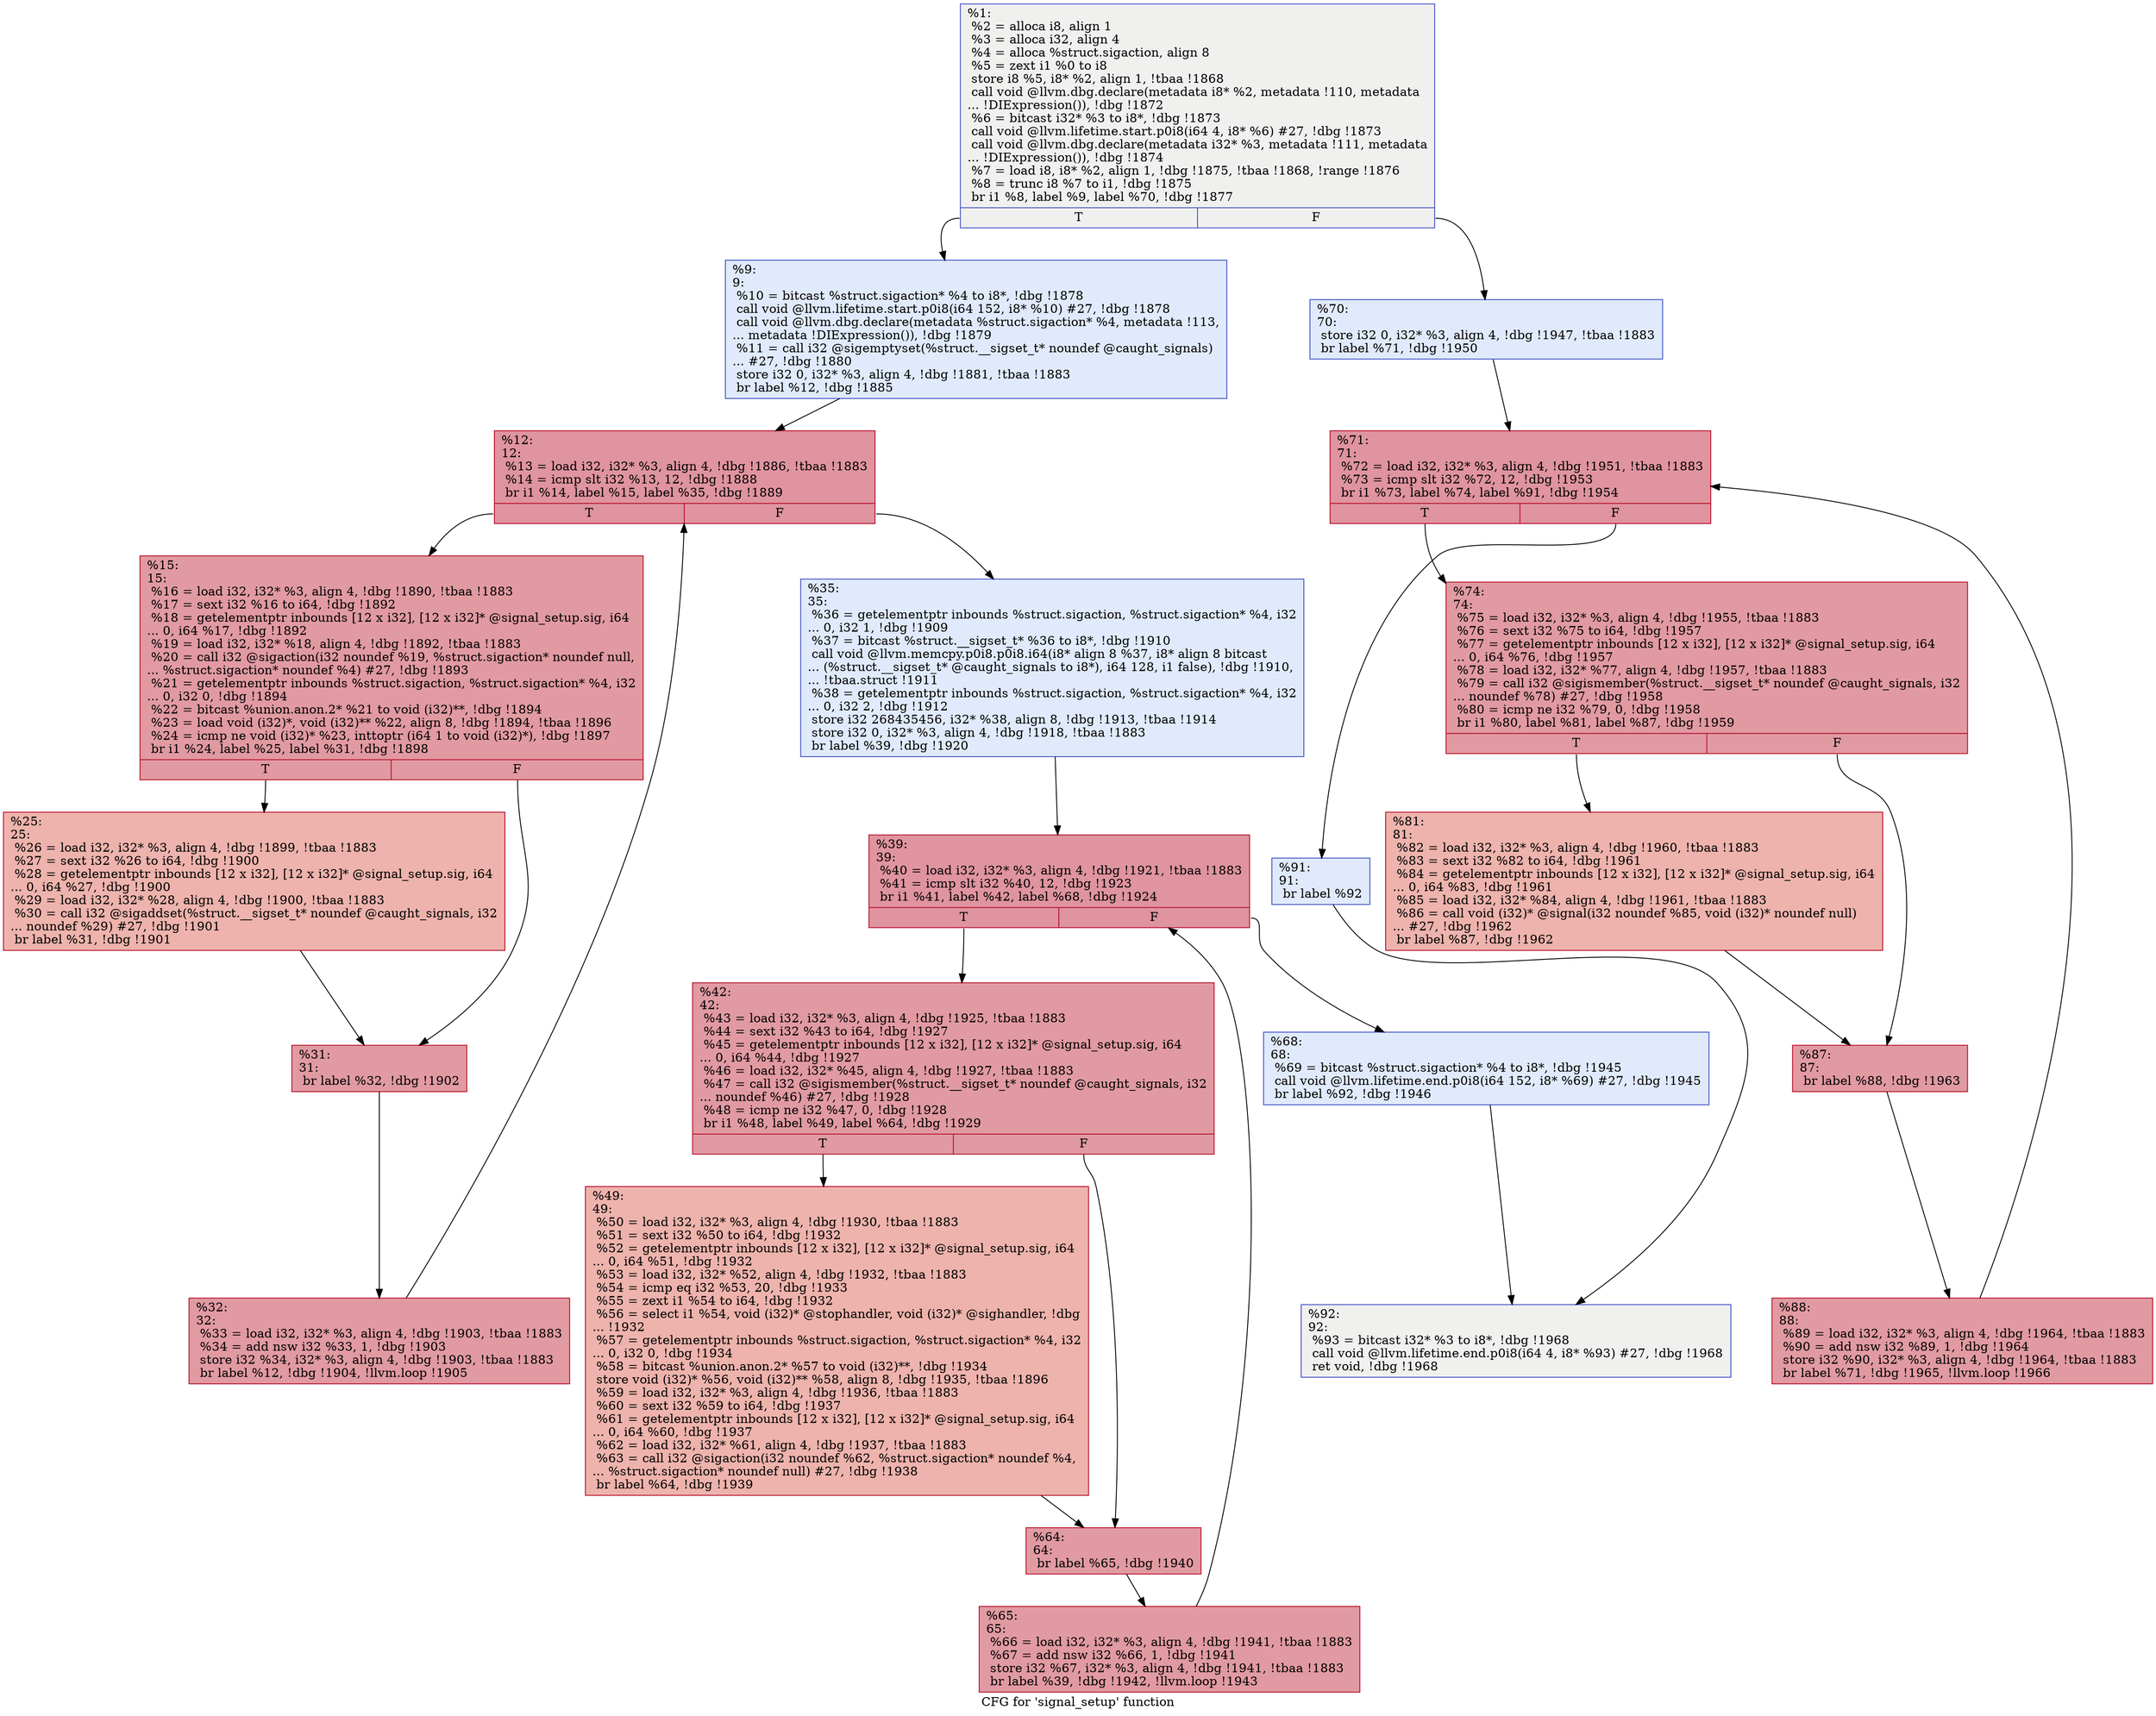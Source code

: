 digraph "CFG for 'signal_setup' function" {
	label="CFG for 'signal_setup' function";

	Node0x1feac60 [shape=record,color="#3d50c3ff", style=filled, fillcolor="#dedcdb70",label="{%1:\l  %2 = alloca i8, align 1\l  %3 = alloca i32, align 4\l  %4 = alloca %struct.sigaction, align 8\l  %5 = zext i1 %0 to i8\l  store i8 %5, i8* %2, align 1, !tbaa !1868\l  call void @llvm.dbg.declare(metadata i8* %2, metadata !110, metadata\l... !DIExpression()), !dbg !1872\l  %6 = bitcast i32* %3 to i8*, !dbg !1873\l  call void @llvm.lifetime.start.p0i8(i64 4, i8* %6) #27, !dbg !1873\l  call void @llvm.dbg.declare(metadata i32* %3, metadata !111, metadata\l... !DIExpression()), !dbg !1874\l  %7 = load i8, i8* %2, align 1, !dbg !1875, !tbaa !1868, !range !1876\l  %8 = trunc i8 %7 to i1, !dbg !1875\l  br i1 %8, label %9, label %70, !dbg !1877\l|{<s0>T|<s1>F}}"];
	Node0x1feac60:s0 -> Node0x1fead70;
	Node0x1feac60:s1 -> Node0x1feb180;
	Node0x1fead70 [shape=record,color="#3d50c3ff", style=filled, fillcolor="#b9d0f970",label="{%9:\l9:                                                \l  %10 = bitcast %struct.sigaction* %4 to i8*, !dbg !1878\l  call void @llvm.lifetime.start.p0i8(i64 152, i8* %10) #27, !dbg !1878\l  call void @llvm.dbg.declare(metadata %struct.sigaction* %4, metadata !113,\l... metadata !DIExpression()), !dbg !1879\l  %11 = call i32 @sigemptyset(%struct.__sigset_t* noundef @caught_signals)\l... #27, !dbg !1880\l  store i32 0, i32* %3, align 4, !dbg !1881, !tbaa !1883\l  br label %12, !dbg !1885\l}"];
	Node0x1fead70 -> Node0x1feadc0;
	Node0x1feadc0 [shape=record,color="#b70d28ff", style=filled, fillcolor="#b70d2870",label="{%12:\l12:                                               \l  %13 = load i32, i32* %3, align 4, !dbg !1886, !tbaa !1883\l  %14 = icmp slt i32 %13, 12, !dbg !1888\l  br i1 %14, label %15, label %35, !dbg !1889\l|{<s0>T|<s1>F}}"];
	Node0x1feadc0:s0 -> Node0x1feae10;
	Node0x1feadc0:s1 -> Node0x1feaf50;
	Node0x1feae10 [shape=record,color="#b70d28ff", style=filled, fillcolor="#bb1b2c70",label="{%15:\l15:                                               \l  %16 = load i32, i32* %3, align 4, !dbg !1890, !tbaa !1883\l  %17 = sext i32 %16 to i64, !dbg !1892\l  %18 = getelementptr inbounds [12 x i32], [12 x i32]* @signal_setup.sig, i64\l... 0, i64 %17, !dbg !1892\l  %19 = load i32, i32* %18, align 4, !dbg !1892, !tbaa !1883\l  %20 = call i32 @sigaction(i32 noundef %19, %struct.sigaction* noundef null,\l... %struct.sigaction* noundef %4) #27, !dbg !1893\l  %21 = getelementptr inbounds %struct.sigaction, %struct.sigaction* %4, i32\l... 0, i32 0, !dbg !1894\l  %22 = bitcast %union.anon.2* %21 to void (i32)**, !dbg !1894\l  %23 = load void (i32)*, void (i32)** %22, align 8, !dbg !1894, !tbaa !1896\l  %24 = icmp ne void (i32)* %23, inttoptr (i64 1 to void (i32)*), !dbg !1897\l  br i1 %24, label %25, label %31, !dbg !1898\l|{<s0>T|<s1>F}}"];
	Node0x1feae10:s0 -> Node0x1feae60;
	Node0x1feae10:s1 -> Node0x1feaeb0;
	Node0x1feae60 [shape=record,color="#b70d28ff", style=filled, fillcolor="#d6524470",label="{%25:\l25:                                               \l  %26 = load i32, i32* %3, align 4, !dbg !1899, !tbaa !1883\l  %27 = sext i32 %26 to i64, !dbg !1900\l  %28 = getelementptr inbounds [12 x i32], [12 x i32]* @signal_setup.sig, i64\l... 0, i64 %27, !dbg !1900\l  %29 = load i32, i32* %28, align 4, !dbg !1900, !tbaa !1883\l  %30 = call i32 @sigaddset(%struct.__sigset_t* noundef @caught_signals, i32\l... noundef %29) #27, !dbg !1901\l  br label %31, !dbg !1901\l}"];
	Node0x1feae60 -> Node0x1feaeb0;
	Node0x1feaeb0 [shape=record,color="#b70d28ff", style=filled, fillcolor="#bb1b2c70",label="{%31:\l31:                                               \l  br label %32, !dbg !1902\l}"];
	Node0x1feaeb0 -> Node0x1feaf00;
	Node0x1feaf00 [shape=record,color="#b70d28ff", style=filled, fillcolor="#bb1b2c70",label="{%32:\l32:                                               \l  %33 = load i32, i32* %3, align 4, !dbg !1903, !tbaa !1883\l  %34 = add nsw i32 %33, 1, !dbg !1903\l  store i32 %34, i32* %3, align 4, !dbg !1903, !tbaa !1883\l  br label %12, !dbg !1904, !llvm.loop !1905\l}"];
	Node0x1feaf00 -> Node0x1feadc0;
	Node0x1feaf50 [shape=record,color="#3d50c3ff", style=filled, fillcolor="#b9d0f970",label="{%35:\l35:                                               \l  %36 = getelementptr inbounds %struct.sigaction, %struct.sigaction* %4, i32\l... 0, i32 1, !dbg !1909\l  %37 = bitcast %struct.__sigset_t* %36 to i8*, !dbg !1910\l  call void @llvm.memcpy.p0i8.p0i8.i64(i8* align 8 %37, i8* align 8 bitcast\l... (%struct.__sigset_t* @caught_signals to i8*), i64 128, i1 false), !dbg !1910,\l... !tbaa.struct !1911\l  %38 = getelementptr inbounds %struct.sigaction, %struct.sigaction* %4, i32\l... 0, i32 2, !dbg !1912\l  store i32 268435456, i32* %38, align 8, !dbg !1913, !tbaa !1914\l  store i32 0, i32* %3, align 4, !dbg !1918, !tbaa !1883\l  br label %39, !dbg !1920\l}"];
	Node0x1feaf50 -> Node0x1feafa0;
	Node0x1feafa0 [shape=record,color="#b70d28ff", style=filled, fillcolor="#b70d2870",label="{%39:\l39:                                               \l  %40 = load i32, i32* %3, align 4, !dbg !1921, !tbaa !1883\l  %41 = icmp slt i32 %40, 12, !dbg !1923\l  br i1 %41, label %42, label %68, !dbg !1924\l|{<s0>T|<s1>F}}"];
	Node0x1feafa0:s0 -> Node0x1feaff0;
	Node0x1feafa0:s1 -> Node0x1feb130;
	Node0x1feaff0 [shape=record,color="#b70d28ff", style=filled, fillcolor="#bb1b2c70",label="{%42:\l42:                                               \l  %43 = load i32, i32* %3, align 4, !dbg !1925, !tbaa !1883\l  %44 = sext i32 %43 to i64, !dbg !1927\l  %45 = getelementptr inbounds [12 x i32], [12 x i32]* @signal_setup.sig, i64\l... 0, i64 %44, !dbg !1927\l  %46 = load i32, i32* %45, align 4, !dbg !1927, !tbaa !1883\l  %47 = call i32 @sigismember(%struct.__sigset_t* noundef @caught_signals, i32\l... noundef %46) #27, !dbg !1928\l  %48 = icmp ne i32 %47, 0, !dbg !1928\l  br i1 %48, label %49, label %64, !dbg !1929\l|{<s0>T|<s1>F}}"];
	Node0x1feaff0:s0 -> Node0x1feb040;
	Node0x1feaff0:s1 -> Node0x1feb090;
	Node0x1feb040 [shape=record,color="#b70d28ff", style=filled, fillcolor="#d6524470",label="{%49:\l49:                                               \l  %50 = load i32, i32* %3, align 4, !dbg !1930, !tbaa !1883\l  %51 = sext i32 %50 to i64, !dbg !1932\l  %52 = getelementptr inbounds [12 x i32], [12 x i32]* @signal_setup.sig, i64\l... 0, i64 %51, !dbg !1932\l  %53 = load i32, i32* %52, align 4, !dbg !1932, !tbaa !1883\l  %54 = icmp eq i32 %53, 20, !dbg !1933\l  %55 = zext i1 %54 to i64, !dbg !1932\l  %56 = select i1 %54, void (i32)* @stophandler, void (i32)* @sighandler, !dbg\l... !1932\l  %57 = getelementptr inbounds %struct.sigaction, %struct.sigaction* %4, i32\l... 0, i32 0, !dbg !1934\l  %58 = bitcast %union.anon.2* %57 to void (i32)**, !dbg !1934\l  store void (i32)* %56, void (i32)** %58, align 8, !dbg !1935, !tbaa !1896\l  %59 = load i32, i32* %3, align 4, !dbg !1936, !tbaa !1883\l  %60 = sext i32 %59 to i64, !dbg !1937\l  %61 = getelementptr inbounds [12 x i32], [12 x i32]* @signal_setup.sig, i64\l... 0, i64 %60, !dbg !1937\l  %62 = load i32, i32* %61, align 4, !dbg !1937, !tbaa !1883\l  %63 = call i32 @sigaction(i32 noundef %62, %struct.sigaction* noundef %4,\l... %struct.sigaction* noundef null) #27, !dbg !1938\l  br label %64, !dbg !1939\l}"];
	Node0x1feb040 -> Node0x1feb090;
	Node0x1feb090 [shape=record,color="#b70d28ff", style=filled, fillcolor="#bb1b2c70",label="{%64:\l64:                                               \l  br label %65, !dbg !1940\l}"];
	Node0x1feb090 -> Node0x1feb0e0;
	Node0x1feb0e0 [shape=record,color="#b70d28ff", style=filled, fillcolor="#bb1b2c70",label="{%65:\l65:                                               \l  %66 = load i32, i32* %3, align 4, !dbg !1941, !tbaa !1883\l  %67 = add nsw i32 %66, 1, !dbg !1941\l  store i32 %67, i32* %3, align 4, !dbg !1941, !tbaa !1883\l  br label %39, !dbg !1942, !llvm.loop !1943\l}"];
	Node0x1feb0e0 -> Node0x1feafa0;
	Node0x1feb130 [shape=record,color="#3d50c3ff", style=filled, fillcolor="#b9d0f970",label="{%68:\l68:                                               \l  %69 = bitcast %struct.sigaction* %4 to i8*, !dbg !1945\l  call void @llvm.lifetime.end.p0i8(i64 152, i8* %69) #27, !dbg !1945\l  br label %92, !dbg !1946\l}"];
	Node0x1feb130 -> Node0x1feb3b0;
	Node0x1feb180 [shape=record,color="#3d50c3ff", style=filled, fillcolor="#b9d0f970",label="{%70:\l70:                                               \l  store i32 0, i32* %3, align 4, !dbg !1947, !tbaa !1883\l  br label %71, !dbg !1950\l}"];
	Node0x1feb180 -> Node0x1feb1d0;
	Node0x1feb1d0 [shape=record,color="#b70d28ff", style=filled, fillcolor="#b70d2870",label="{%71:\l71:                                               \l  %72 = load i32, i32* %3, align 4, !dbg !1951, !tbaa !1883\l  %73 = icmp slt i32 %72, 12, !dbg !1953\l  br i1 %73, label %74, label %91, !dbg !1954\l|{<s0>T|<s1>F}}"];
	Node0x1feb1d0:s0 -> Node0x1feb220;
	Node0x1feb1d0:s1 -> Node0x1feb360;
	Node0x1feb220 [shape=record,color="#b70d28ff", style=filled, fillcolor="#bb1b2c70",label="{%74:\l74:                                               \l  %75 = load i32, i32* %3, align 4, !dbg !1955, !tbaa !1883\l  %76 = sext i32 %75 to i64, !dbg !1957\l  %77 = getelementptr inbounds [12 x i32], [12 x i32]* @signal_setup.sig, i64\l... 0, i64 %76, !dbg !1957\l  %78 = load i32, i32* %77, align 4, !dbg !1957, !tbaa !1883\l  %79 = call i32 @sigismember(%struct.__sigset_t* noundef @caught_signals, i32\l... noundef %78) #27, !dbg !1958\l  %80 = icmp ne i32 %79, 0, !dbg !1958\l  br i1 %80, label %81, label %87, !dbg !1959\l|{<s0>T|<s1>F}}"];
	Node0x1feb220:s0 -> Node0x1feb270;
	Node0x1feb220:s1 -> Node0x1feb2c0;
	Node0x1feb270 [shape=record,color="#b70d28ff", style=filled, fillcolor="#d6524470",label="{%81:\l81:                                               \l  %82 = load i32, i32* %3, align 4, !dbg !1960, !tbaa !1883\l  %83 = sext i32 %82 to i64, !dbg !1961\l  %84 = getelementptr inbounds [12 x i32], [12 x i32]* @signal_setup.sig, i64\l... 0, i64 %83, !dbg !1961\l  %85 = load i32, i32* %84, align 4, !dbg !1961, !tbaa !1883\l  %86 = call void (i32)* @signal(i32 noundef %85, void (i32)* noundef null)\l... #27, !dbg !1962\l  br label %87, !dbg !1962\l}"];
	Node0x1feb270 -> Node0x1feb2c0;
	Node0x1feb2c0 [shape=record,color="#b70d28ff", style=filled, fillcolor="#bb1b2c70",label="{%87:\l87:                                               \l  br label %88, !dbg !1963\l}"];
	Node0x1feb2c0 -> Node0x1feb310;
	Node0x1feb310 [shape=record,color="#b70d28ff", style=filled, fillcolor="#bb1b2c70",label="{%88:\l88:                                               \l  %89 = load i32, i32* %3, align 4, !dbg !1964, !tbaa !1883\l  %90 = add nsw i32 %89, 1, !dbg !1964\l  store i32 %90, i32* %3, align 4, !dbg !1964, !tbaa !1883\l  br label %71, !dbg !1965, !llvm.loop !1966\l}"];
	Node0x1feb310 -> Node0x1feb1d0;
	Node0x1feb360 [shape=record,color="#3d50c3ff", style=filled, fillcolor="#b9d0f970",label="{%91:\l91:                                               \l  br label %92\l}"];
	Node0x1feb360 -> Node0x1feb3b0;
	Node0x1feb3b0 [shape=record,color="#3d50c3ff", style=filled, fillcolor="#dedcdb70",label="{%92:\l92:                                               \l  %93 = bitcast i32* %3 to i8*, !dbg !1968\l  call void @llvm.lifetime.end.p0i8(i64 4, i8* %93) #27, !dbg !1968\l  ret void, !dbg !1968\l}"];
}
